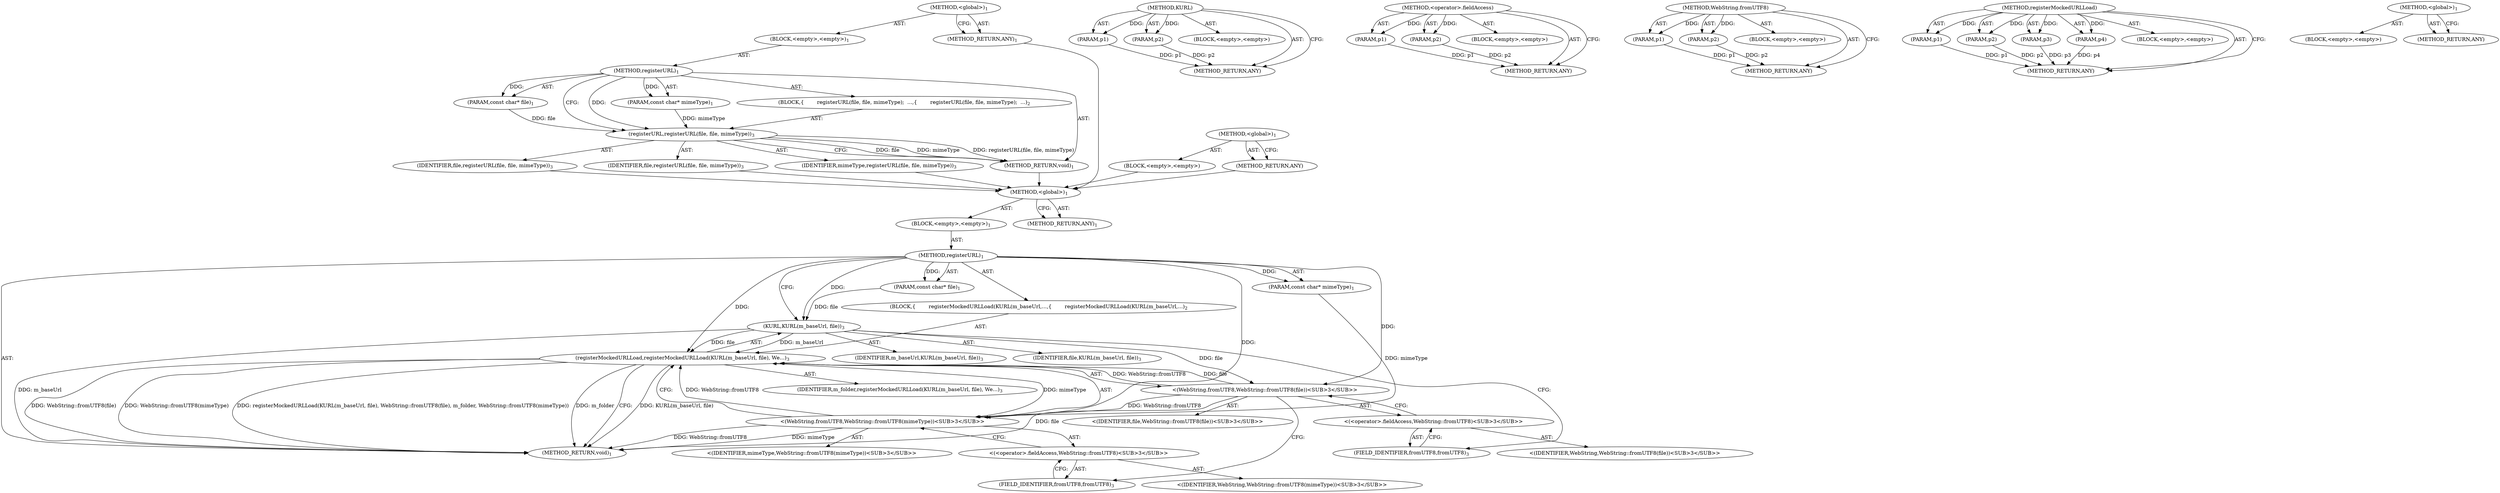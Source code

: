 digraph "&lt;global&gt;" {
vulnerable_6 [label=<(METHOD,&lt;global&gt;)<SUB>1</SUB>>];
vulnerable_7 [label=<(BLOCK,&lt;empty&gt;,&lt;empty&gt;)<SUB>1</SUB>>];
vulnerable_8 [label=<(METHOD,registerURL)<SUB>1</SUB>>];
vulnerable_9 [label=<(PARAM,const char* file)<SUB>1</SUB>>];
vulnerable_10 [label=<(PARAM,const char* mimeType)<SUB>1</SUB>>];
vulnerable_11 [label=<(BLOCK,{
        registerURL(file, file, mimeType);
  ...,{
        registerURL(file, file, mimeType);
  ...)<SUB>2</SUB>>];
vulnerable_12 [label=<(registerURL,registerURL(file, file, mimeType))<SUB>3</SUB>>];
vulnerable_13 [label=<(IDENTIFIER,file,registerURL(file, file, mimeType))<SUB>3</SUB>>];
vulnerable_14 [label=<(IDENTIFIER,file,registerURL(file, file, mimeType))<SUB>3</SUB>>];
vulnerable_15 [label=<(IDENTIFIER,mimeType,registerURL(file, file, mimeType))<SUB>3</SUB>>];
vulnerable_16 [label=<(METHOD_RETURN,void)<SUB>1</SUB>>];
vulnerable_18 [label=<(METHOD_RETURN,ANY)<SUB>1</SUB>>];
vulnerable_27 [label=<(METHOD,&lt;global&gt;)<SUB>1</SUB>>];
vulnerable_28 [label=<(BLOCK,&lt;empty&gt;,&lt;empty&gt;)>];
vulnerable_29 [label=<(METHOD_RETURN,ANY)>];
fixed_6 [label=<(METHOD,&lt;global&gt;)<SUB>1</SUB>>];
fixed_7 [label=<(BLOCK,&lt;empty&gt;,&lt;empty&gt;)<SUB>1</SUB>>];
fixed_8 [label=<(METHOD,registerURL)<SUB>1</SUB>>];
fixed_9 [label=<(PARAM,const char* file)<SUB>1</SUB>>];
fixed_10 [label=<(PARAM,const char* mimeType)<SUB>1</SUB>>];
fixed_11 [label=<(BLOCK,{
        registerMockedURLLoad(KURL(m_baseUrl,...,{
        registerMockedURLLoad(KURL(m_baseUrl,...)<SUB>2</SUB>>];
fixed_12 [label=<(registerMockedURLLoad,registerMockedURLLoad(KURL(m_baseUrl, file), We...)<SUB>3</SUB>>];
fixed_13 [label=<(KURL,KURL(m_baseUrl, file))<SUB>3</SUB>>];
fixed_14 [label=<(IDENTIFIER,m_baseUrl,KURL(m_baseUrl, file))<SUB>3</SUB>>];
fixed_15 [label=<(IDENTIFIER,file,KURL(m_baseUrl, file))<SUB>3</SUB>>];
fixed_16 [label="<(WebString.fromUTF8,WebString::fromUTF8(file))<SUB>3</SUB>>"];
fixed_17 [label="<(&lt;operator&gt;.fieldAccess,WebString::fromUTF8)<SUB>3</SUB>>"];
fixed_18 [label="<(IDENTIFIER,WebString,WebString::fromUTF8(file))<SUB>3</SUB>>"];
fixed_19 [label=<(FIELD_IDENTIFIER,fromUTF8,fromUTF8)<SUB>3</SUB>>];
fixed_20 [label="<(IDENTIFIER,file,WebString::fromUTF8(file))<SUB>3</SUB>>"];
fixed_21 [label=<(IDENTIFIER,m_folder,registerMockedURLLoad(KURL(m_baseUrl, file), We...)<SUB>3</SUB>>];
fixed_22 [label="<(WebString.fromUTF8,WebString::fromUTF8(mimeType))<SUB>3</SUB>>"];
fixed_23 [label="<(&lt;operator&gt;.fieldAccess,WebString::fromUTF8)<SUB>3</SUB>>"];
fixed_24 [label="<(IDENTIFIER,WebString,WebString::fromUTF8(mimeType))<SUB>3</SUB>>"];
fixed_25 [label=<(FIELD_IDENTIFIER,fromUTF8,fromUTF8)<SUB>3</SUB>>];
fixed_26 [label="<(IDENTIFIER,mimeType,WebString::fromUTF8(mimeType))<SUB>3</SUB>>"];
fixed_27 [label=<(METHOD_RETURN,void)<SUB>1</SUB>>];
fixed_29 [label=<(METHOD_RETURN,ANY)<SUB>1</SUB>>];
fixed_53 [label=<(METHOD,KURL)>];
fixed_54 [label=<(PARAM,p1)>];
fixed_55 [label=<(PARAM,p2)>];
fixed_56 [label=<(BLOCK,&lt;empty&gt;,&lt;empty&gt;)>];
fixed_57 [label=<(METHOD_RETURN,ANY)>];
fixed_63 [label=<(METHOD,&lt;operator&gt;.fieldAccess)>];
fixed_64 [label=<(PARAM,p1)>];
fixed_65 [label=<(PARAM,p2)>];
fixed_66 [label=<(BLOCK,&lt;empty&gt;,&lt;empty&gt;)>];
fixed_67 [label=<(METHOD_RETURN,ANY)>];
fixed_58 [label=<(METHOD,WebString.fromUTF8)>];
fixed_59 [label=<(PARAM,p1)>];
fixed_60 [label=<(PARAM,p2)>];
fixed_61 [label=<(BLOCK,&lt;empty&gt;,&lt;empty&gt;)>];
fixed_62 [label=<(METHOD_RETURN,ANY)>];
fixed_46 [label=<(METHOD,registerMockedURLLoad)>];
fixed_47 [label=<(PARAM,p1)>];
fixed_48 [label=<(PARAM,p2)>];
fixed_49 [label=<(PARAM,p3)>];
fixed_50 [label=<(PARAM,p4)>];
fixed_51 [label=<(BLOCK,&lt;empty&gt;,&lt;empty&gt;)>];
fixed_52 [label=<(METHOD_RETURN,ANY)>];
fixed_40 [label=<(METHOD,&lt;global&gt;)<SUB>1</SUB>>];
fixed_41 [label=<(BLOCK,&lt;empty&gt;,&lt;empty&gt;)>];
fixed_42 [label=<(METHOD_RETURN,ANY)>];
vulnerable_6 -> vulnerable_7  [key=0, label="AST: "];
vulnerable_6 -> vulnerable_18  [key=0, label="AST: "];
vulnerable_6 -> vulnerable_18  [key=1, label="CFG: "];
vulnerable_7 -> vulnerable_8  [key=0, label="AST: "];
vulnerable_8 -> vulnerable_9  [key=0, label="AST: "];
vulnerable_8 -> vulnerable_9  [key=1, label="DDG: "];
vulnerable_8 -> vulnerable_10  [key=0, label="AST: "];
vulnerable_8 -> vulnerable_10  [key=1, label="DDG: "];
vulnerable_8 -> vulnerable_11  [key=0, label="AST: "];
vulnerable_8 -> vulnerable_16  [key=0, label="AST: "];
vulnerable_8 -> vulnerable_12  [key=0, label="CFG: "];
vulnerable_8 -> vulnerable_12  [key=1, label="DDG: "];
vulnerable_9 -> vulnerable_12  [key=0, label="DDG: file"];
vulnerable_10 -> vulnerable_12  [key=0, label="DDG: mimeType"];
vulnerable_11 -> vulnerable_12  [key=0, label="AST: "];
vulnerable_12 -> vulnerable_13  [key=0, label="AST: "];
vulnerable_12 -> vulnerable_14  [key=0, label="AST: "];
vulnerable_12 -> vulnerable_15  [key=0, label="AST: "];
vulnerable_12 -> vulnerable_16  [key=0, label="CFG: "];
vulnerable_12 -> vulnerable_16  [key=1, label="DDG: file"];
vulnerable_12 -> vulnerable_16  [key=2, label="DDG: mimeType"];
vulnerable_12 -> vulnerable_16  [key=3, label="DDG: registerURL(file, file, mimeType)"];
vulnerable_13 -> fixed_6  [key=0];
vulnerable_14 -> fixed_6  [key=0];
vulnerable_15 -> fixed_6  [key=0];
vulnerable_16 -> fixed_6  [key=0];
vulnerable_18 -> fixed_6  [key=0];
vulnerable_27 -> vulnerable_28  [key=0, label="AST: "];
vulnerable_27 -> vulnerable_29  [key=0, label="AST: "];
vulnerable_27 -> vulnerable_29  [key=1, label="CFG: "];
vulnerable_28 -> fixed_6  [key=0];
vulnerable_29 -> fixed_6  [key=0];
fixed_6 -> fixed_7  [key=0, label="AST: "];
fixed_6 -> fixed_29  [key=0, label="AST: "];
fixed_6 -> fixed_29  [key=1, label="CFG: "];
fixed_7 -> fixed_8  [key=0, label="AST: "];
fixed_8 -> fixed_9  [key=0, label="AST: "];
fixed_8 -> fixed_9  [key=1, label="DDG: "];
fixed_8 -> fixed_10  [key=0, label="AST: "];
fixed_8 -> fixed_10  [key=1, label="DDG: "];
fixed_8 -> fixed_11  [key=0, label="AST: "];
fixed_8 -> fixed_27  [key=0, label="AST: "];
fixed_8 -> fixed_13  [key=0, label="CFG: "];
fixed_8 -> fixed_13  [key=1, label="DDG: "];
fixed_8 -> fixed_12  [key=0, label="DDG: "];
fixed_8 -> fixed_16  [key=0, label="DDG: "];
fixed_8 -> fixed_22  [key=0, label="DDG: "];
fixed_9 -> fixed_13  [key=0, label="DDG: file"];
fixed_10 -> fixed_22  [key=0, label="DDG: mimeType"];
fixed_11 -> fixed_12  [key=0, label="AST: "];
fixed_12 -> fixed_13  [key=0, label="AST: "];
fixed_12 -> fixed_16  [key=0, label="AST: "];
fixed_12 -> fixed_21  [key=0, label="AST: "];
fixed_12 -> fixed_22  [key=0, label="AST: "];
fixed_12 -> fixed_27  [key=0, label="CFG: "];
fixed_12 -> fixed_27  [key=1, label="DDG: KURL(m_baseUrl, file)"];
fixed_12 -> fixed_27  [key=2, label="DDG: WebString::fromUTF8(file)"];
fixed_12 -> fixed_27  [key=3, label="DDG: WebString::fromUTF8(mimeType)"];
fixed_12 -> fixed_27  [key=4, label="DDG: registerMockedURLLoad(KURL(m_baseUrl, file), WebString::fromUTF8(file), m_folder, WebString::fromUTF8(mimeType))"];
fixed_12 -> fixed_27  [key=5, label="DDG: m_folder"];
fixed_13 -> fixed_14  [key=0, label="AST: "];
fixed_13 -> fixed_15  [key=0, label="AST: "];
fixed_13 -> fixed_19  [key=0, label="CFG: "];
fixed_13 -> fixed_27  [key=0, label="DDG: m_baseUrl"];
fixed_13 -> fixed_12  [key=0, label="DDG: m_baseUrl"];
fixed_13 -> fixed_12  [key=1, label="DDG: file"];
fixed_13 -> fixed_16  [key=0, label="DDG: file"];
fixed_16 -> fixed_17  [key=0, label="AST: "];
fixed_16 -> fixed_20  [key=0, label="AST: "];
fixed_16 -> fixed_25  [key=0, label="CFG: "];
fixed_16 -> fixed_27  [key=0, label="DDG: file"];
fixed_16 -> fixed_12  [key=0, label="DDG: WebString::fromUTF8"];
fixed_16 -> fixed_12  [key=1, label="DDG: file"];
fixed_16 -> fixed_22  [key=0, label="DDG: WebString::fromUTF8"];
fixed_17 -> fixed_18  [key=0, label="AST: "];
fixed_17 -> fixed_19  [key=0, label="AST: "];
fixed_17 -> fixed_16  [key=0, label="CFG: "];
fixed_19 -> fixed_17  [key=0, label="CFG: "];
fixed_22 -> fixed_23  [key=0, label="AST: "];
fixed_22 -> fixed_26  [key=0, label="AST: "];
fixed_22 -> fixed_12  [key=0, label="CFG: "];
fixed_22 -> fixed_12  [key=1, label="DDG: WebString::fromUTF8"];
fixed_22 -> fixed_12  [key=2, label="DDG: mimeType"];
fixed_22 -> fixed_27  [key=0, label="DDG: WebString::fromUTF8"];
fixed_22 -> fixed_27  [key=1, label="DDG: mimeType"];
fixed_23 -> fixed_24  [key=0, label="AST: "];
fixed_23 -> fixed_25  [key=0, label="AST: "];
fixed_23 -> fixed_22  [key=0, label="CFG: "];
fixed_25 -> fixed_23  [key=0, label="CFG: "];
fixed_53 -> fixed_54  [key=0, label="AST: "];
fixed_53 -> fixed_54  [key=1, label="DDG: "];
fixed_53 -> fixed_56  [key=0, label="AST: "];
fixed_53 -> fixed_55  [key=0, label="AST: "];
fixed_53 -> fixed_55  [key=1, label="DDG: "];
fixed_53 -> fixed_57  [key=0, label="AST: "];
fixed_53 -> fixed_57  [key=1, label="CFG: "];
fixed_54 -> fixed_57  [key=0, label="DDG: p1"];
fixed_55 -> fixed_57  [key=0, label="DDG: p2"];
fixed_63 -> fixed_64  [key=0, label="AST: "];
fixed_63 -> fixed_64  [key=1, label="DDG: "];
fixed_63 -> fixed_66  [key=0, label="AST: "];
fixed_63 -> fixed_65  [key=0, label="AST: "];
fixed_63 -> fixed_65  [key=1, label="DDG: "];
fixed_63 -> fixed_67  [key=0, label="AST: "];
fixed_63 -> fixed_67  [key=1, label="CFG: "];
fixed_64 -> fixed_67  [key=0, label="DDG: p1"];
fixed_65 -> fixed_67  [key=0, label="DDG: p2"];
fixed_58 -> fixed_59  [key=0, label="AST: "];
fixed_58 -> fixed_59  [key=1, label="DDG: "];
fixed_58 -> fixed_61  [key=0, label="AST: "];
fixed_58 -> fixed_60  [key=0, label="AST: "];
fixed_58 -> fixed_60  [key=1, label="DDG: "];
fixed_58 -> fixed_62  [key=0, label="AST: "];
fixed_58 -> fixed_62  [key=1, label="CFG: "];
fixed_59 -> fixed_62  [key=0, label="DDG: p1"];
fixed_60 -> fixed_62  [key=0, label="DDG: p2"];
fixed_46 -> fixed_47  [key=0, label="AST: "];
fixed_46 -> fixed_47  [key=1, label="DDG: "];
fixed_46 -> fixed_51  [key=0, label="AST: "];
fixed_46 -> fixed_48  [key=0, label="AST: "];
fixed_46 -> fixed_48  [key=1, label="DDG: "];
fixed_46 -> fixed_52  [key=0, label="AST: "];
fixed_46 -> fixed_52  [key=1, label="CFG: "];
fixed_46 -> fixed_49  [key=0, label="AST: "];
fixed_46 -> fixed_49  [key=1, label="DDG: "];
fixed_46 -> fixed_50  [key=0, label="AST: "];
fixed_46 -> fixed_50  [key=1, label="DDG: "];
fixed_47 -> fixed_52  [key=0, label="DDG: p1"];
fixed_48 -> fixed_52  [key=0, label="DDG: p2"];
fixed_49 -> fixed_52  [key=0, label="DDG: p3"];
fixed_50 -> fixed_52  [key=0, label="DDG: p4"];
fixed_40 -> fixed_41  [key=0, label="AST: "];
fixed_40 -> fixed_42  [key=0, label="AST: "];
fixed_40 -> fixed_42  [key=1, label="CFG: "];
}
